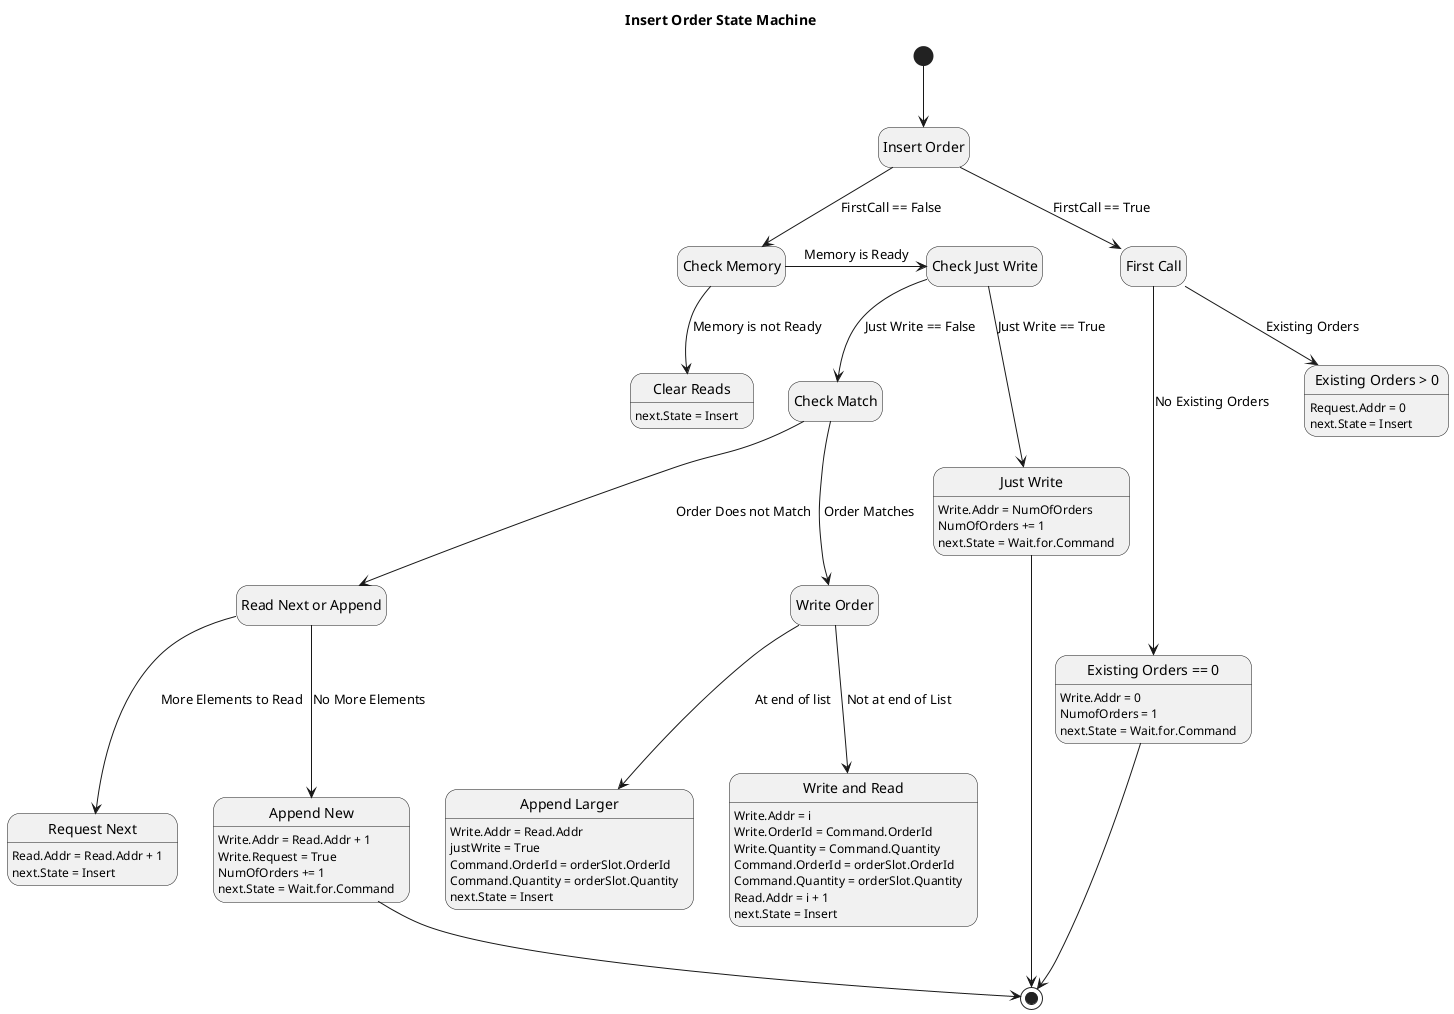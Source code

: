 @startuml Insert_Order
hide empty description

title Insert Order State Machine


[*] --> insert_order

state "Insert Order" as insert_order

insert_order --> first_call: FirstCall == True

state "First Call" as first_call

state "Existing Orders > 0" as existing_orders_gt_0
    existing_orders_gt_0: Request.Addr = 0
    existing_orders_gt_0: next.State = Insert
state "Existing Orders == 0" as existing_orders_eg_0
    existing_orders_eg_0: Write.Addr = 0
    existing_orders_eg_0: NumofOrders = 1
    existing_orders_eg_0: next.State = Wait.for.Command

first_call --> existing_orders_gt_0: Existing Orders
first_call --> existing_orders_eg_0: No Existing Orders
'existing_orders_gt_0 --> insert_order ' Leaf
existing_orders_eg_0 --> [*]

insert_order --> check_memory: FirstCall == False

state "Check Memory" as check_memory

state "Clear Reads" as clear_reads: next.State = Insert
state "Check Just Write" as check_just_write

state "Just Write" as just_write
    just_write: Write.Addr = NumOfOrders
    just_write: NumOfOrders += 1
    just_write: next.State = Wait.for.Command

    check_memory --> clear_reads: Memory is not Ready
    'clear_reads --> insert_order ' Leaf
    check_memory -> check_just_write: Memory is Ready

    check_just_write --> just_write: Just Write == True
    just_write --> [*]
    check_just_write --> check_match: Just Write == False

' Check Match
state "Check Match" as check_match

state "Write Order" as write_order
state "Write and Read" as write_and_read
    write_and_read: Write.Addr = i
    write_and_read:  Write.OrderId = Command.OrderId
    write_and_read:  Write.Quantity = Command.Quantity
    write_and_read:  Command.OrderId = orderSlot.OrderId
    write_and_read:  Command.Quantity = orderSlot.Quantity
    write_and_read: Read.Addr = i + 1
    write_and_read: next.State = Insert

    state "Append Larger" as append_larger: Write.Addr = Read.Addr
        append_larger: justWrite = True
        append_larger: Command.OrderId = orderSlot.OrderId
        append_larger: Command.Quantity = orderSlot.Quantity
        append_larger: next.State = Insert

    state "Read Next or Append" as read_next
    state "Append New" as append_new: Write.Addr = Read.Addr + 1
        append_new: Write.Request = True
        append_new: NumOfOrders += 1
        append_new: next.State = Wait.for.Command
    state "Request Next" as request_next: Read.Addr = Read.Addr + 1
        request_next: next.State = Insert

' Check Match
check_match --> write_order: Order Matches
write_order --> write_and_read: Not at end of List
' write_and_read --> insert_order ' Leaf
write_order --> append_larger: At end of list
' append_larger --> insert_order ' Leaf

check_match --> read_next: Order Does not Match

read_next --> append_new: No More Elements
read_next --> request_next: More Elements to Read

'request_next --> insert_order ' Leaf

append_new --> [*]

@enduml